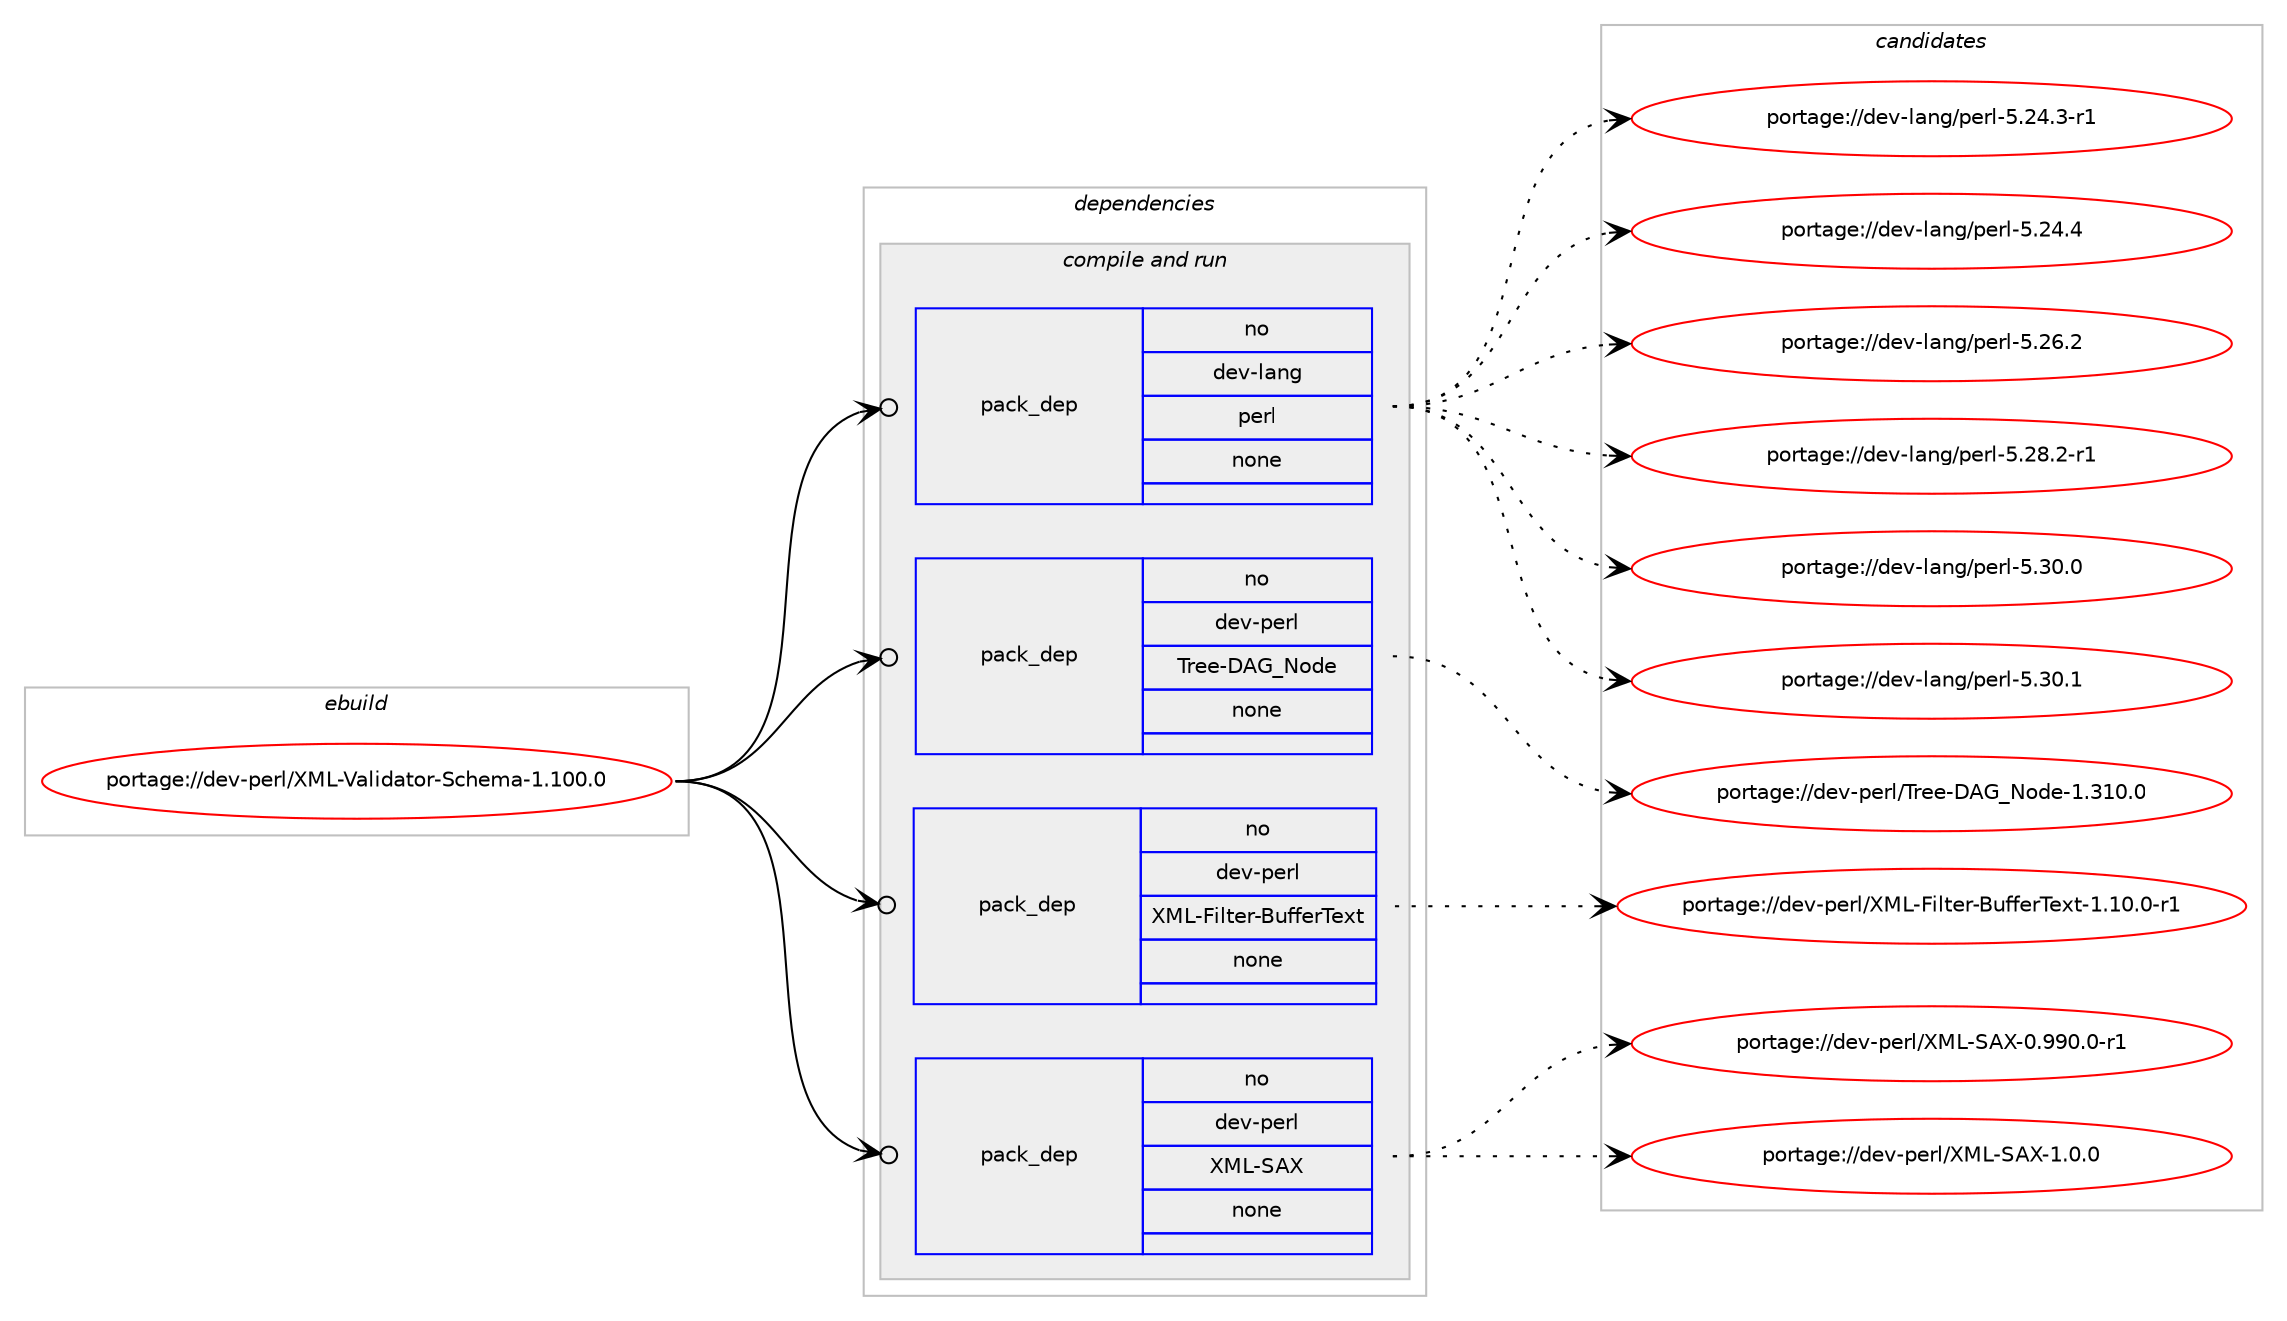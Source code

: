 digraph prolog {

# *************
# Graph options
# *************

newrank=true;
concentrate=true;
compound=true;
graph [rankdir=LR,fontname=Helvetica,fontsize=10,ranksep=1.5];#, ranksep=2.5, nodesep=0.2];
edge  [arrowhead=vee];
node  [fontname=Helvetica,fontsize=10];

# **********
# The ebuild
# **********

subgraph cluster_leftcol {
color=gray;
rank=same;
label=<<i>ebuild</i>>;
id [label="portage://dev-perl/XML-Validator-Schema-1.100.0", color=red, width=4, href="../dev-perl/XML-Validator-Schema-1.100.0.svg"];
}

# ****************
# The dependencies
# ****************

subgraph cluster_midcol {
color=gray;
label=<<i>dependencies</i>>;
subgraph cluster_compile {
fillcolor="#eeeeee";
style=filled;
label=<<i>compile</i>>;
}
subgraph cluster_compileandrun {
fillcolor="#eeeeee";
style=filled;
label=<<i>compile and run</i>>;
subgraph pack96190 {
dependency123286 [label=<<TABLE BORDER="0" CELLBORDER="1" CELLSPACING="0" CELLPADDING="4" WIDTH="220"><TR><TD ROWSPAN="6" CELLPADDING="30">pack_dep</TD></TR><TR><TD WIDTH="110">no</TD></TR><TR><TD>dev-lang</TD></TR><TR><TD>perl</TD></TR><TR><TD>none</TD></TR><TR><TD></TD></TR></TABLE>>, shape=none, color=blue];
}
id:e -> dependency123286:w [weight=20,style="solid",arrowhead="odotvee"];
subgraph pack96191 {
dependency123287 [label=<<TABLE BORDER="0" CELLBORDER="1" CELLSPACING="0" CELLPADDING="4" WIDTH="220"><TR><TD ROWSPAN="6" CELLPADDING="30">pack_dep</TD></TR><TR><TD WIDTH="110">no</TD></TR><TR><TD>dev-perl</TD></TR><TR><TD>Tree-DAG_Node</TD></TR><TR><TD>none</TD></TR><TR><TD></TD></TR></TABLE>>, shape=none, color=blue];
}
id:e -> dependency123287:w [weight=20,style="solid",arrowhead="odotvee"];
subgraph pack96192 {
dependency123288 [label=<<TABLE BORDER="0" CELLBORDER="1" CELLSPACING="0" CELLPADDING="4" WIDTH="220"><TR><TD ROWSPAN="6" CELLPADDING="30">pack_dep</TD></TR><TR><TD WIDTH="110">no</TD></TR><TR><TD>dev-perl</TD></TR><TR><TD>XML-Filter-BufferText</TD></TR><TR><TD>none</TD></TR><TR><TD></TD></TR></TABLE>>, shape=none, color=blue];
}
id:e -> dependency123288:w [weight=20,style="solid",arrowhead="odotvee"];
subgraph pack96193 {
dependency123289 [label=<<TABLE BORDER="0" CELLBORDER="1" CELLSPACING="0" CELLPADDING="4" WIDTH="220"><TR><TD ROWSPAN="6" CELLPADDING="30">pack_dep</TD></TR><TR><TD WIDTH="110">no</TD></TR><TR><TD>dev-perl</TD></TR><TR><TD>XML-SAX</TD></TR><TR><TD>none</TD></TR><TR><TD></TD></TR></TABLE>>, shape=none, color=blue];
}
id:e -> dependency123289:w [weight=20,style="solid",arrowhead="odotvee"];
}
subgraph cluster_run {
fillcolor="#eeeeee";
style=filled;
label=<<i>run</i>>;
}
}

# **************
# The candidates
# **************

subgraph cluster_choices {
rank=same;
color=gray;
label=<<i>candidates</i>>;

subgraph choice96190 {
color=black;
nodesep=1;
choiceportage100101118451089711010347112101114108455346505246514511449 [label="portage://dev-lang/perl-5.24.3-r1", color=red, width=4,href="../dev-lang/perl-5.24.3-r1.svg"];
choiceportage10010111845108971101034711210111410845534650524652 [label="portage://dev-lang/perl-5.24.4", color=red, width=4,href="../dev-lang/perl-5.24.4.svg"];
choiceportage10010111845108971101034711210111410845534650544650 [label="portage://dev-lang/perl-5.26.2", color=red, width=4,href="../dev-lang/perl-5.26.2.svg"];
choiceportage100101118451089711010347112101114108455346505646504511449 [label="portage://dev-lang/perl-5.28.2-r1", color=red, width=4,href="../dev-lang/perl-5.28.2-r1.svg"];
choiceportage10010111845108971101034711210111410845534651484648 [label="portage://dev-lang/perl-5.30.0", color=red, width=4,href="../dev-lang/perl-5.30.0.svg"];
choiceportage10010111845108971101034711210111410845534651484649 [label="portage://dev-lang/perl-5.30.1", color=red, width=4,href="../dev-lang/perl-5.30.1.svg"];
dependency123286:e -> choiceportage100101118451089711010347112101114108455346505246514511449:w [style=dotted,weight="100"];
dependency123286:e -> choiceportage10010111845108971101034711210111410845534650524652:w [style=dotted,weight="100"];
dependency123286:e -> choiceportage10010111845108971101034711210111410845534650544650:w [style=dotted,weight="100"];
dependency123286:e -> choiceportage100101118451089711010347112101114108455346505646504511449:w [style=dotted,weight="100"];
dependency123286:e -> choiceportage10010111845108971101034711210111410845534651484648:w [style=dotted,weight="100"];
dependency123286:e -> choiceportage10010111845108971101034711210111410845534651484649:w [style=dotted,weight="100"];
}
subgraph choice96191 {
color=black;
nodesep=1;
choiceportage1001011184511210111410847841141011014568657195781111001014549465149484648 [label="portage://dev-perl/Tree-DAG_Node-1.310.0", color=red, width=4,href="../dev-perl/Tree-DAG_Node-1.310.0.svg"];
dependency123287:e -> choiceportage1001011184511210111410847841141011014568657195781111001014549465149484648:w [style=dotted,weight="100"];
}
subgraph choice96192 {
color=black;
nodesep=1;
choiceportage10010111845112101114108478877764570105108116101114456611710210210111484101120116454946494846484511449 [label="portage://dev-perl/XML-Filter-BufferText-1.10.0-r1", color=red, width=4,href="../dev-perl/XML-Filter-BufferText-1.10.0-r1.svg"];
dependency123288:e -> choiceportage10010111845112101114108478877764570105108116101114456611710210210111484101120116454946494846484511449:w [style=dotted,weight="100"];
}
subgraph choice96193 {
color=black;
nodesep=1;
choiceportage10010111845112101114108478877764583658845484657574846484511449 [label="portage://dev-perl/XML-SAX-0.990.0-r1", color=red, width=4,href="../dev-perl/XML-SAX-0.990.0-r1.svg"];
choiceportage100101118451121011141084788777645836588454946484648 [label="portage://dev-perl/XML-SAX-1.0.0", color=red, width=4,href="../dev-perl/XML-SAX-1.0.0.svg"];
dependency123289:e -> choiceportage10010111845112101114108478877764583658845484657574846484511449:w [style=dotted,weight="100"];
dependency123289:e -> choiceportage100101118451121011141084788777645836588454946484648:w [style=dotted,weight="100"];
}
}

}
